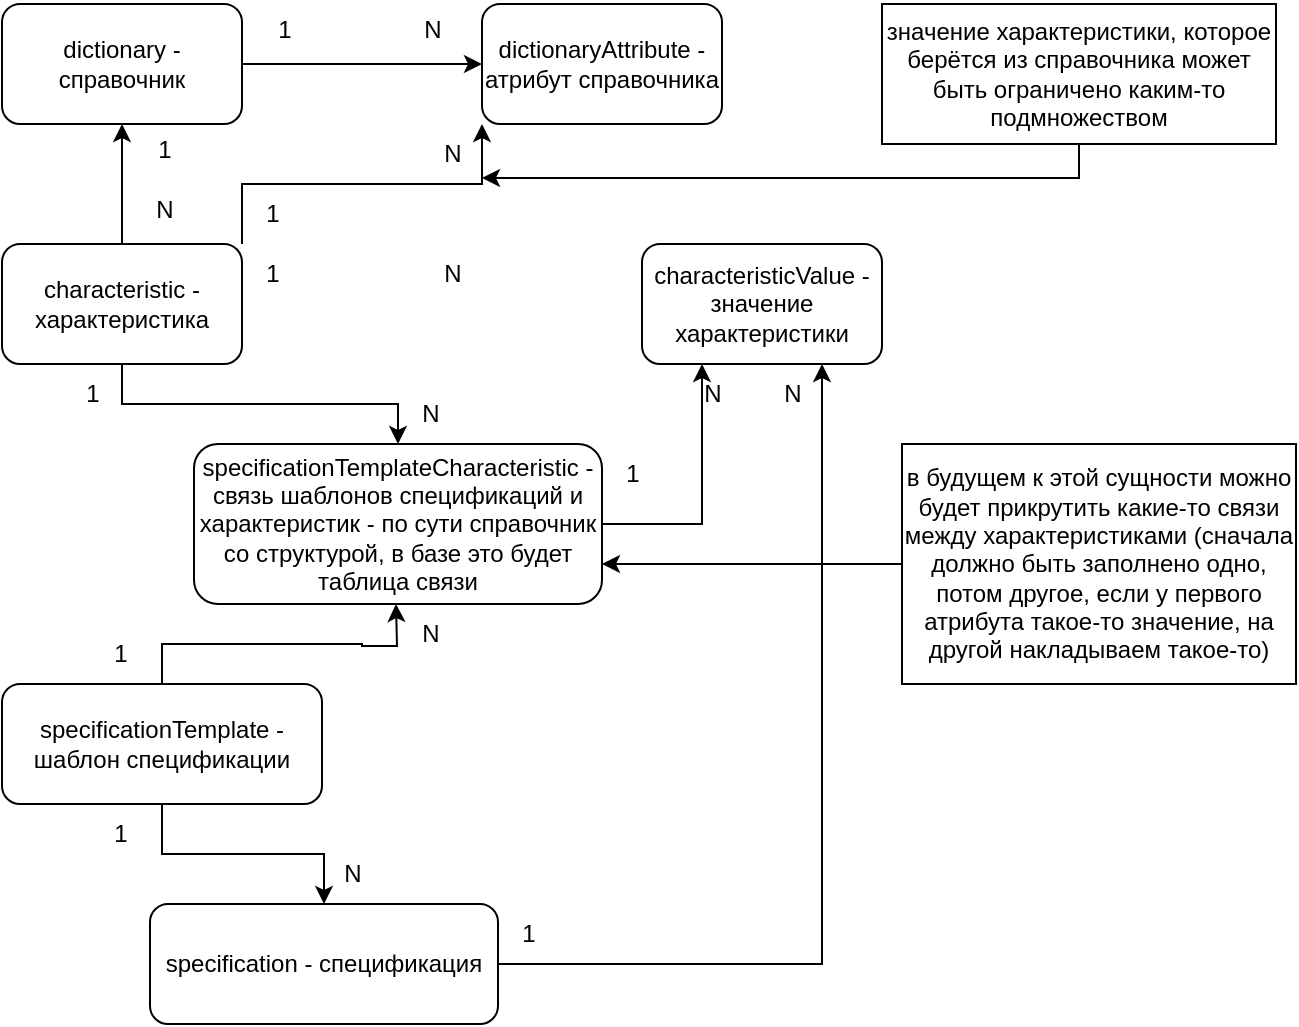 <mxfile version="21.1.8" type="github">
  <diagram name="Страница 1" id="YJLMXGC9RKxdqZWy0-nV">
    <mxGraphModel dx="1382" dy="766" grid="1" gridSize="10" guides="1" tooltips="1" connect="1" arrows="1" fold="1" page="1" pageScale="1" pageWidth="827" pageHeight="1169" math="0" shadow="0">
      <root>
        <mxCell id="0" />
        <mxCell id="1" parent="0" />
        <mxCell id="nV9obIRWw4WcJ2N8NDT8-4" style="edgeStyle=orthogonalEdgeStyle;rounded=0;orthogonalLoop=1;jettySize=auto;html=1;exitX=1;exitY=0.5;exitDx=0;exitDy=0;entryX=0;entryY=0.5;entryDx=0;entryDy=0;" parent="1" source="nV9obIRWw4WcJ2N8NDT8-1" target="nV9obIRWw4WcJ2N8NDT8-2" edge="1">
          <mxGeometry relative="1" as="geometry" />
        </mxCell>
        <mxCell id="nV9obIRWw4WcJ2N8NDT8-1" value="dictionary - справочник" style="rounded=1;whiteSpace=wrap;html=1;" parent="1" vertex="1">
          <mxGeometry x="80" y="40" width="120" height="60" as="geometry" />
        </mxCell>
        <mxCell id="nV9obIRWw4WcJ2N8NDT8-2" value="&lt;div&gt;dictionaryAttribute - атрибут справочника&lt;/div&gt;" style="rounded=1;whiteSpace=wrap;html=1;" parent="1" vertex="1">
          <mxGeometry x="320" y="40" width="120" height="60" as="geometry" />
        </mxCell>
        <mxCell id="nV9obIRWw4WcJ2N8NDT8-11" style="edgeStyle=orthogonalEdgeStyle;rounded=0;orthogonalLoop=1;jettySize=auto;html=1;entryX=0.5;entryY=1;entryDx=0;entryDy=0;" parent="1" source="nV9obIRWw4WcJ2N8NDT8-3" target="nV9obIRWw4WcJ2N8NDT8-1" edge="1">
          <mxGeometry relative="1" as="geometry" />
        </mxCell>
        <mxCell id="nV9obIRWw4WcJ2N8NDT8-14" style="edgeStyle=orthogonalEdgeStyle;rounded=0;orthogonalLoop=1;jettySize=auto;html=1;exitX=1;exitY=0;exitDx=0;exitDy=0;entryX=0;entryY=1;entryDx=0;entryDy=0;" parent="1" source="nV9obIRWw4WcJ2N8NDT8-3" target="nV9obIRWw4WcJ2N8NDT8-2" edge="1">
          <mxGeometry relative="1" as="geometry" />
        </mxCell>
        <mxCell id="YNOQAabGNsyVpoVTz2kf-4" style="edgeStyle=orthogonalEdgeStyle;rounded=0;orthogonalLoop=1;jettySize=auto;html=1;exitX=0.5;exitY=1;exitDx=0;exitDy=0;entryX=0.5;entryY=0;entryDx=0;entryDy=0;" edge="1" parent="1" source="nV9obIRWw4WcJ2N8NDT8-3" target="nV9obIRWw4WcJ2N8NDT8-29">
          <mxGeometry relative="1" as="geometry" />
        </mxCell>
        <mxCell id="nV9obIRWw4WcJ2N8NDT8-3" value="&lt;div&gt;characteristic - характеристика&lt;/div&gt;" style="rounded=1;whiteSpace=wrap;html=1;" parent="1" vertex="1">
          <mxGeometry x="80" y="160" width="120" height="60" as="geometry" />
        </mxCell>
        <mxCell id="nV9obIRWw4WcJ2N8NDT8-5" value="1" style="text;html=1;align=center;verticalAlign=middle;resizable=0;points=[];autosize=1;strokeColor=none;fillColor=none;" parent="1" vertex="1">
          <mxGeometry x="206" y="38" width="30" height="30" as="geometry" />
        </mxCell>
        <mxCell id="nV9obIRWw4WcJ2N8NDT8-6" value="N" style="text;html=1;align=center;verticalAlign=middle;resizable=0;points=[];autosize=1;strokeColor=none;fillColor=none;" parent="1" vertex="1">
          <mxGeometry x="280" y="38" width="30" height="30" as="geometry" />
        </mxCell>
        <mxCell id="nV9obIRWw4WcJ2N8NDT8-7" value="characteristicValue - значение характеристики" style="rounded=1;whiteSpace=wrap;html=1;" parent="1" vertex="1">
          <mxGeometry x="400" y="160" width="120" height="60" as="geometry" />
        </mxCell>
        <mxCell id="nV9obIRWw4WcJ2N8NDT8-9" value="1" style="text;html=1;align=center;verticalAlign=middle;resizable=0;points=[];autosize=1;strokeColor=none;fillColor=none;" parent="1" vertex="1">
          <mxGeometry x="200" y="160" width="30" height="30" as="geometry" />
        </mxCell>
        <mxCell id="nV9obIRWw4WcJ2N8NDT8-10" value="&lt;div&gt;N&lt;/div&gt;" style="text;html=1;align=center;verticalAlign=middle;resizable=0;points=[];autosize=1;strokeColor=none;fillColor=none;" parent="1" vertex="1">
          <mxGeometry x="290" y="160" width="30" height="30" as="geometry" />
        </mxCell>
        <mxCell id="nV9obIRWw4WcJ2N8NDT8-12" value="N" style="text;html=1;align=center;verticalAlign=middle;resizable=0;points=[];autosize=1;strokeColor=none;fillColor=none;" parent="1" vertex="1">
          <mxGeometry x="146" y="128" width="30" height="30" as="geometry" />
        </mxCell>
        <mxCell id="nV9obIRWw4WcJ2N8NDT8-13" value="1" style="text;html=1;align=center;verticalAlign=middle;resizable=0;points=[];autosize=1;strokeColor=none;fillColor=none;" parent="1" vertex="1">
          <mxGeometry x="146" y="98" width="30" height="30" as="geometry" />
        </mxCell>
        <mxCell id="nV9obIRWw4WcJ2N8NDT8-15" value="1" style="text;html=1;align=center;verticalAlign=middle;resizable=0;points=[];autosize=1;strokeColor=none;fillColor=none;" parent="1" vertex="1">
          <mxGeometry x="200" y="130" width="30" height="30" as="geometry" />
        </mxCell>
        <mxCell id="nV9obIRWw4WcJ2N8NDT8-16" value="N" style="text;html=1;align=center;verticalAlign=middle;resizable=0;points=[];autosize=1;strokeColor=none;fillColor=none;" parent="1" vertex="1">
          <mxGeometry x="290" y="100" width="30" height="30" as="geometry" />
        </mxCell>
        <mxCell id="nV9obIRWw4WcJ2N8NDT8-24" style="edgeStyle=orthogonalEdgeStyle;rounded=0;orthogonalLoop=1;jettySize=auto;html=1;entryX=1;entryY=0.9;entryDx=0;entryDy=0;entryPerimeter=0;" parent="1" source="nV9obIRWw4WcJ2N8NDT8-23" target="nV9obIRWw4WcJ2N8NDT8-16" edge="1">
          <mxGeometry relative="1" as="geometry">
            <Array as="points">
              <mxPoint x="619" y="127" />
            </Array>
          </mxGeometry>
        </mxCell>
        <mxCell id="nV9obIRWw4WcJ2N8NDT8-23" value="значение характеристики, которое берётся из справочника может быть ограничено каким-то подмножеством" style="rounded=0;whiteSpace=wrap;html=1;" parent="1" vertex="1">
          <mxGeometry x="520" y="40" width="197" height="70" as="geometry" />
        </mxCell>
        <mxCell id="YNOQAabGNsyVpoVTz2kf-1" style="edgeStyle=orthogonalEdgeStyle;rounded=0;orthogonalLoop=1;jettySize=auto;html=1;exitX=0.5;exitY=0;exitDx=0;exitDy=0;entryX=0.5;entryY=1;entryDx=0;entryDy=0;" edge="1" parent="1" source="nV9obIRWw4WcJ2N8NDT8-25">
          <mxGeometry relative="1" as="geometry">
            <mxPoint x="277" y="340" as="targetPoint" />
          </mxGeometry>
        </mxCell>
        <mxCell id="YNOQAabGNsyVpoVTz2kf-12" style="edgeStyle=orthogonalEdgeStyle;rounded=0;orthogonalLoop=1;jettySize=auto;html=1;exitX=0.5;exitY=1;exitDx=0;exitDy=0;" edge="1" parent="1" source="nV9obIRWw4WcJ2N8NDT8-25" target="YNOQAabGNsyVpoVTz2kf-11">
          <mxGeometry relative="1" as="geometry" />
        </mxCell>
        <mxCell id="nV9obIRWw4WcJ2N8NDT8-25" value="&lt;div&gt;specificationTemplate - шаблон спецификации&lt;br&gt;&lt;/div&gt;" style="rounded=1;whiteSpace=wrap;html=1;" parent="1" vertex="1">
          <mxGeometry x="80" y="380" width="160" height="60" as="geometry" />
        </mxCell>
        <mxCell id="YNOQAabGNsyVpoVTz2kf-8" style="edgeStyle=orthogonalEdgeStyle;rounded=0;orthogonalLoop=1;jettySize=auto;html=1;exitX=1;exitY=0.5;exitDx=0;exitDy=0;entryX=0.25;entryY=1;entryDx=0;entryDy=0;" edge="1" parent="1" source="nV9obIRWw4WcJ2N8NDT8-29" target="nV9obIRWw4WcJ2N8NDT8-7">
          <mxGeometry relative="1" as="geometry">
            <mxPoint x="440" y="230" as="targetPoint" />
          </mxGeometry>
        </mxCell>
        <mxCell id="nV9obIRWw4WcJ2N8NDT8-29" value="&lt;div&gt;specificationTemplateCharacteristic - связь шаблонов спецификаций и характеристик - по сути справочник со структурой, в базе это будет таблица связи&lt;br&gt;&lt;/div&gt;" style="rounded=1;whiteSpace=wrap;html=1;" parent="1" vertex="1">
          <mxGeometry x="176" y="260" width="204" height="80" as="geometry" />
        </mxCell>
        <mxCell id="YNOQAabGNsyVpoVTz2kf-2" value="1" style="text;html=1;align=center;verticalAlign=middle;resizable=0;points=[];autosize=1;strokeColor=none;fillColor=none;" vertex="1" parent="1">
          <mxGeometry x="124" y="350" width="30" height="30" as="geometry" />
        </mxCell>
        <mxCell id="YNOQAabGNsyVpoVTz2kf-3" value="N" style="text;html=1;align=center;verticalAlign=middle;resizable=0;points=[];autosize=1;strokeColor=none;fillColor=none;" vertex="1" parent="1">
          <mxGeometry x="279" y="340" width="30" height="30" as="geometry" />
        </mxCell>
        <mxCell id="YNOQAabGNsyVpoVTz2kf-5" value="1" style="text;html=1;align=center;verticalAlign=middle;resizable=0;points=[];autosize=1;strokeColor=none;fillColor=none;" vertex="1" parent="1">
          <mxGeometry x="110" y="220" width="30" height="30" as="geometry" />
        </mxCell>
        <mxCell id="YNOQAabGNsyVpoVTz2kf-6" value="N" style="text;html=1;align=center;verticalAlign=middle;resizable=0;points=[];autosize=1;strokeColor=none;fillColor=none;" vertex="1" parent="1">
          <mxGeometry x="279" y="230" width="30" height="30" as="geometry" />
        </mxCell>
        <mxCell id="YNOQAabGNsyVpoVTz2kf-9" value="1" style="text;html=1;align=center;verticalAlign=middle;resizable=0;points=[];autosize=1;strokeColor=none;fillColor=none;" vertex="1" parent="1">
          <mxGeometry x="380" y="260" width="30" height="30" as="geometry" />
        </mxCell>
        <mxCell id="YNOQAabGNsyVpoVTz2kf-10" value="N" style="text;html=1;align=center;verticalAlign=middle;resizable=0;points=[];autosize=1;strokeColor=none;fillColor=none;" vertex="1" parent="1">
          <mxGeometry x="420" y="220" width="30" height="30" as="geometry" />
        </mxCell>
        <mxCell id="YNOQAabGNsyVpoVTz2kf-15" style="edgeStyle=orthogonalEdgeStyle;rounded=0;orthogonalLoop=1;jettySize=auto;html=1;exitX=1;exitY=0.5;exitDx=0;exitDy=0;entryX=0.75;entryY=1;entryDx=0;entryDy=0;" edge="1" parent="1" source="YNOQAabGNsyVpoVTz2kf-11" target="nV9obIRWw4WcJ2N8NDT8-7">
          <mxGeometry relative="1" as="geometry" />
        </mxCell>
        <mxCell id="YNOQAabGNsyVpoVTz2kf-11" value="&lt;div&gt;specification - спецификация&lt;br&gt;&lt;/div&gt;" style="rounded=1;whiteSpace=wrap;html=1;" vertex="1" parent="1">
          <mxGeometry x="154" y="490" width="174" height="60" as="geometry" />
        </mxCell>
        <mxCell id="YNOQAabGNsyVpoVTz2kf-13" value="1" style="text;html=1;align=center;verticalAlign=middle;resizable=0;points=[];autosize=1;strokeColor=none;fillColor=none;" vertex="1" parent="1">
          <mxGeometry x="124" y="440" width="30" height="30" as="geometry" />
        </mxCell>
        <mxCell id="YNOQAabGNsyVpoVTz2kf-14" value="N" style="text;html=1;align=center;verticalAlign=middle;resizable=0;points=[];autosize=1;strokeColor=none;fillColor=none;" vertex="1" parent="1">
          <mxGeometry x="240" y="460" width="30" height="30" as="geometry" />
        </mxCell>
        <mxCell id="YNOQAabGNsyVpoVTz2kf-16" value="1" style="text;html=1;align=center;verticalAlign=middle;resizable=0;points=[];autosize=1;strokeColor=none;fillColor=none;" vertex="1" parent="1">
          <mxGeometry x="328" y="490" width="30" height="30" as="geometry" />
        </mxCell>
        <mxCell id="YNOQAabGNsyVpoVTz2kf-17" value="N" style="text;html=1;align=center;verticalAlign=middle;resizable=0;points=[];autosize=1;strokeColor=none;fillColor=none;" vertex="1" parent="1">
          <mxGeometry x="460" y="220" width="30" height="30" as="geometry" />
        </mxCell>
        <mxCell id="YNOQAabGNsyVpoVTz2kf-20" style="edgeStyle=orthogonalEdgeStyle;rounded=0;orthogonalLoop=1;jettySize=auto;html=1;entryX=1;entryY=0.75;entryDx=0;entryDy=0;" edge="1" parent="1" source="YNOQAabGNsyVpoVTz2kf-19" target="nV9obIRWw4WcJ2N8NDT8-29">
          <mxGeometry relative="1" as="geometry" />
        </mxCell>
        <mxCell id="YNOQAabGNsyVpoVTz2kf-19" value="в будущем к этой сущности можно будет прикрутить какие-то связи между характеристиками (сначала должно быть заполнено одно, потом другое, если у первого атрибута такое-то значение, на другой накладываем такое-то)" style="rounded=0;whiteSpace=wrap;html=1;" vertex="1" parent="1">
          <mxGeometry x="530" y="260" width="197" height="120" as="geometry" />
        </mxCell>
      </root>
    </mxGraphModel>
  </diagram>
</mxfile>
